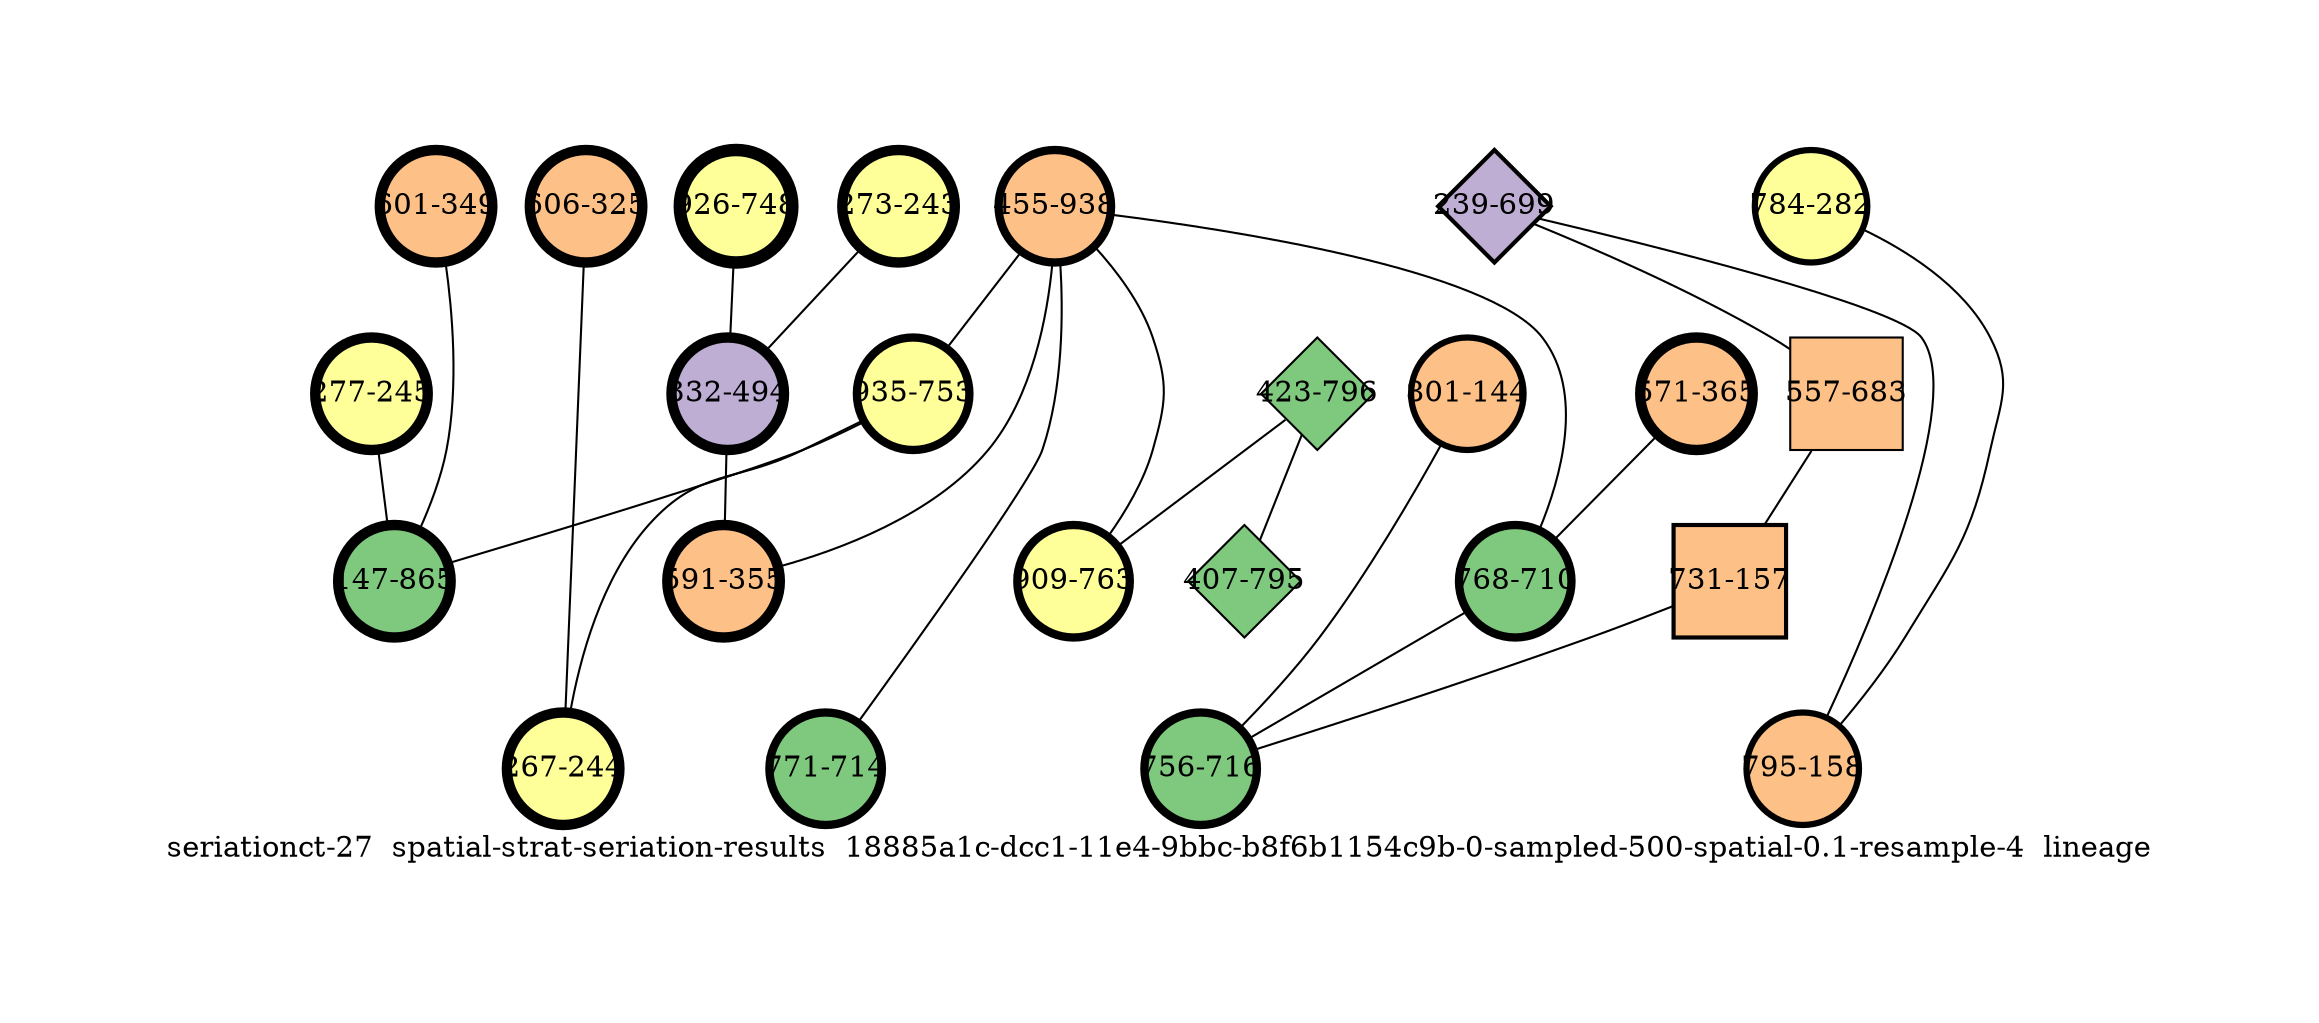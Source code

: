 strict graph "seriationct-27  spatial-strat-seriation-results  18885a1c-dcc1-11e4-9bbc-b8f6b1154c9b-0-sampled-500-spatial-0.1-resample-4  lineage" {
labelloc=b;
ratio=auto;
pad="1.0";
label="seriationct-27  spatial-strat-seriation-results  18885a1c-dcc1-11e4-9bbc-b8f6b1154c9b-0-sampled-500-spatial-0.1-resample-4  lineage";
node [width="0.75", style=filled, fixedsize=true, height="0.75", shape=circle, label=""];
0 [xCoordinate="245.0", appears_in_slice=5, yCoordinate="277.0", colorscheme=accent6, lineage_id=0, short_label="277-245", label="277-245", shape=circle, cluster_id=3, fillcolor=4, size="500.0", id=0, penwidth="5.0"];
1 [xCoordinate="243.0", appears_in_slice=5, yCoordinate="273.0", colorscheme=accent6, lineage_id=0, short_label="273-243", label="273-243", shape=circle, cluster_id=3, fillcolor=4, size="500.0", id=1, penwidth="5.0"];
2 [xCoordinate="938.0", appears_in_slice=4, yCoordinate="455.0", colorscheme=accent6, lineage_id=0, short_label="455-938", label="455-938", shape=circle, cluster_id=2, fillcolor=3, size="500.0", id=2, penwidth="4.0"];
3 [xCoordinate="365.0", appears_in_slice=5, yCoordinate="571.0", colorscheme=accent6, lineage_id=0, short_label="571-365", label="571-365", shape=circle, cluster_id=2, fillcolor=3, size="500.0", id=3, penwidth="5.0"];
4 [xCoordinate="282.0", appears_in_slice=3, yCoordinate="784.0", colorscheme=accent6, lineage_id=0, short_label="784-282", label="784-282", shape=circle, cluster_id=3, fillcolor=4, size="500.0", id=4, penwidth="3.0"];
5 [xCoordinate="325.0", appears_in_slice=5, yCoordinate="606.0", colorscheme=accent6, lineage_id=0, short_label="606-325", label="606-325", shape=circle, cluster_id=2, fillcolor=3, size="500.0", id=5, penwidth="5.0"];
6 [xCoordinate="699.0", appears_in_slice=2, yCoordinate="239.0", colorscheme=accent6, lineage_id=2, short_label="239-699", label="239-699", shape=diamond, cluster_id=1, fillcolor=2, size="500.0", id=6, penwidth="2.0"];
7 [xCoordinate="714.0", appears_in_slice=4, yCoordinate="771.0", colorscheme=accent6, lineage_id=0, short_label="771-714", label="771-714", shape=circle, cluster_id=0, fillcolor=1, size="500.0", id=7, penwidth="4.0"];
8 [xCoordinate="144.0", appears_in_slice=3, yCoordinate="801.0", colorscheme=accent6, lineage_id=0, short_label="801-144", label="801-144", shape=circle, cluster_id=2, fillcolor=3, size="500.0", id=8, penwidth="3.0"];
9 [xCoordinate="349.0", appears_in_slice=5, yCoordinate="601.0", colorscheme=accent6, lineage_id=0, short_label="601-349", label="601-349", shape=circle, cluster_id=2, fillcolor=3, size="500.0", id=9, penwidth="5.0"];
10 [xCoordinate="796.0", appears_in_slice=1, yCoordinate="423.0", colorscheme=accent6, lineage_id=2, short_label="423-796", label="423-796", shape=diamond, cluster_id=0, fillcolor=1, size="500.0", id=10, penwidth="1.0"];
11 [xCoordinate="753.0", appears_in_slice=4, yCoordinate="935.0", colorscheme=accent6, lineage_id=0, short_label="935-753", label="935-753", shape=circle, cluster_id=3, fillcolor=4, size="500.0", id=11, penwidth="4.0"];
12 [xCoordinate="748.0", appears_in_slice=6, yCoordinate="926.0", colorscheme=accent6, lineage_id=0, short_label="926-748", label="926-748", shape=circle, cluster_id=3, fillcolor=4, size="500.0", id=12, penwidth="6.0"];
13 [xCoordinate="494.0", appears_in_slice=5, yCoordinate="332.0", colorscheme=accent6, lineage_id=0, short_label="332-494", label="332-494", shape=circle, cluster_id=1, fillcolor=2, size="500.0", id=13, penwidth="5.0"];
14 [xCoordinate="244.0", appears_in_slice=5, yCoordinate="267.0", colorscheme=accent6, lineage_id=0, short_label="267-244", label="267-244", shape=circle, cluster_id=3, fillcolor=4, size="500.0", id=14, penwidth="5.0"];
15 [xCoordinate="865.0", appears_in_slice=5, yCoordinate="147.0", colorscheme=accent6, lineage_id=0, short_label="147-865", label="147-865", shape=circle, cluster_id=0, fillcolor=1, size="500.0", id=15, penwidth="5.0"];
16 [xCoordinate="158.0", appears_in_slice=3, yCoordinate="795.0", colorscheme=accent6, lineage_id=0, short_label="795-158", label="795-158", shape=circle, cluster_id=2, fillcolor=3, size="500.0", id=16, penwidth="3.0"];
17 [xCoordinate="795.0", appears_in_slice=1, yCoordinate="407.0", colorscheme=accent6, lineage_id=2, short_label="407-795", label="407-795", shape=diamond, cluster_id=0, fillcolor=1, size="500.0", id=17, penwidth="1.0"];
18 [xCoordinate="683.0", appears_in_slice=1, yCoordinate="557.0", colorscheme=accent6, lineage_id=1, short_label="557-683", label="557-683", shape=square, cluster_id=2, fillcolor=3, size="500.0", id=18, penwidth="1.0"];
19 [xCoordinate="157.0", appears_in_slice=2, yCoordinate="731.0", colorscheme=accent6, lineage_id=1, short_label="731-157", label="731-157", shape=square, cluster_id=2, fillcolor=3, size="500.0", id=19, penwidth="2.0"];
20 [xCoordinate="710.0", appears_in_slice=4, yCoordinate="768.0", colorscheme=accent6, lineage_id=0, short_label="768-710", label="768-710", shape=circle, cluster_id=0, fillcolor=1, size="500.0", id=20, penwidth="4.0"];
21 [xCoordinate="763.0", appears_in_slice=4, yCoordinate="909.0", colorscheme=accent6, lineage_id=0, short_label="909-763", label="909-763", shape=circle, cluster_id=3, fillcolor=4, size="500.0", id=21, penwidth="4.0"];
22 [xCoordinate="716.0", appears_in_slice=4, yCoordinate="756.0", colorscheme=accent6, lineage_id=0, short_label="756-716", label="756-716", shape=circle, cluster_id=0, fillcolor=1, size="500.0", id=22, penwidth="4.0"];
23 [xCoordinate="355.0", appears_in_slice=5, yCoordinate="591.0", colorscheme=accent6, lineage_id=0, short_label="591-355", label="591-355", shape=circle, cluster_id=2, fillcolor=3, size="500.0", id=23, penwidth="5.0"];
0 -- 15  [inverseweight="42.2577127364", weight="0.0236643191324"];
1 -- 13  [inverseweight="20.4465205027", weight="0.0489080770425"];
2 -- 7  [inverseweight="3.10864972794", weight="0.321683073848"];
2 -- 11  [inverseweight="2.08608762834", weight="0.47936624829"];
2 -- 20  [inverseweight="3.51885883614", weight="0.284183039607"];
2 -- 21  [inverseweight="3.18387389134", weight="0.314082791633"];
2 -- 23  [inverseweight="1.82021678471", weight="0.549385110828"];
3 -- 20  [inverseweight="1.74320818206", weight="0.573654948554"];
4 -- 16  [inverseweight="17.4607573942", weight="0.0572712842531"];
5 -- 14  [inverseweight="19.462473604", weight="0.0513809303147"];
6 -- 16  [inverseweight="2.57814174287", weight="0.387876268931"];
6 -- 18  [inverseweight="5.72110840965", weight="0.174791304132"];
8 -- 22  [inverseweight="1.90667559366", weight="0.524473068899"];
9 -- 15  [inverseweight="25.9937622455", weight="0.0384707681233"];
10 -- 17  [inverseweight="23.0632802007", weight="0.0433589667774"];
10 -- 21  [inverseweight="1.22987182452", weight="0.813092860625"];
11 -- 14  [inverseweight="5.53441483907", weight="0.180687575666"];
11 -- 15  [inverseweight="8.08981002113", weight="0.123612297123"];
12 -- 13  [inverseweight="2.28546504369", weight="0.437547711684"];
13 -- 23  [inverseweight="11.4347338437", weight="0.0874528444363"];
18 -- 19  [inverseweight="3.84934397371", weight="0.259784526098"];
19 -- 22  [inverseweight="2.13041962406", weight="0.46939109493"];
20 -- 22  [inverseweight="16.0375074775", weight="0.0623538290725"];
}
